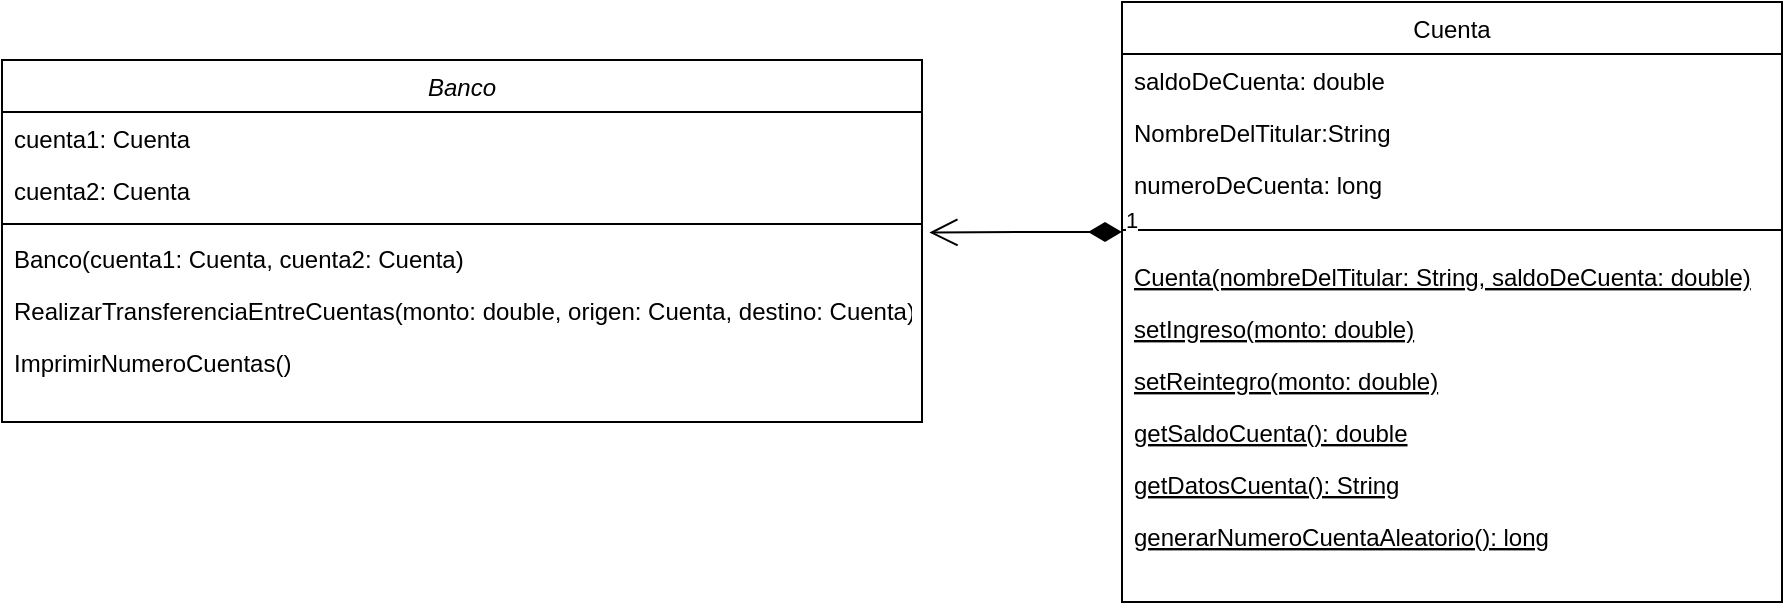 <mxfile version="21.6.8" type="device">
  <diagram name="Page-1" id="e7e014a7-5840-1c2e-5031-d8a46d1fe8dd">
    <mxGraphModel dx="948" dy="573" grid="1" gridSize="10" guides="1" tooltips="1" connect="1" arrows="1" fold="1" page="1" pageScale="1" pageWidth="1169" pageHeight="826" background="none" math="0" shadow="0">
      <root>
        <mxCell id="0" />
        <mxCell id="1" parent="0" />
        <mxCell id="iCFHO81t_AZqsdNSspwk-49" value="Banco" style="swimlane;fontStyle=2;align=center;verticalAlign=top;childLayout=stackLayout;horizontal=1;startSize=26;horizontalStack=0;resizeParent=1;resizeLast=0;collapsible=1;marginBottom=0;rounded=0;shadow=0;strokeWidth=1;" vertex="1" parent="1">
          <mxGeometry x="20" y="349" width="460" height="181" as="geometry">
            <mxRectangle x="230" y="140" width="160" height="26" as="alternateBounds" />
          </mxGeometry>
        </mxCell>
        <mxCell id="iCFHO81t_AZqsdNSspwk-50" value="cuenta1: Cuenta" style="text;align=left;verticalAlign=top;spacingLeft=4;spacingRight=4;overflow=hidden;rotatable=0;points=[[0,0.5],[1,0.5]];portConstraint=eastwest;" vertex="1" parent="iCFHO81t_AZqsdNSspwk-49">
          <mxGeometry y="26" width="460" height="26" as="geometry" />
        </mxCell>
        <mxCell id="iCFHO81t_AZqsdNSspwk-51" value="cuenta2: Cuenta" style="text;align=left;verticalAlign=top;spacingLeft=4;spacingRight=4;overflow=hidden;rotatable=0;points=[[0,0.5],[1,0.5]];portConstraint=eastwest;rounded=0;shadow=0;html=0;" vertex="1" parent="iCFHO81t_AZqsdNSspwk-49">
          <mxGeometry y="52" width="460" height="26" as="geometry" />
        </mxCell>
        <mxCell id="iCFHO81t_AZqsdNSspwk-52" value="" style="line;html=1;strokeWidth=1;align=left;verticalAlign=middle;spacingTop=-1;spacingLeft=3;spacingRight=3;rotatable=0;labelPosition=right;points=[];portConstraint=eastwest;" vertex="1" parent="iCFHO81t_AZqsdNSspwk-49">
          <mxGeometry y="78" width="460" height="8" as="geometry" />
        </mxCell>
        <mxCell id="iCFHO81t_AZqsdNSspwk-53" value="Banco(cuenta1: Cuenta, cuenta2: Cuenta)" style="text;align=left;verticalAlign=top;spacingLeft=4;spacingRight=4;overflow=hidden;rotatable=0;points=[[0,0.5],[1,0.5]];portConstraint=eastwest;" vertex="1" parent="iCFHO81t_AZqsdNSspwk-49">
          <mxGeometry y="86" width="460" height="26" as="geometry" />
        </mxCell>
        <mxCell id="iCFHO81t_AZqsdNSspwk-76" value="RealizarTransferenciaEntreCuentas(monto: double, origen: Cuenta, destino: Cuenta)" style="text;align=left;verticalAlign=top;spacingLeft=4;spacingRight=4;overflow=hidden;rotatable=0;points=[[0,0.5],[1,0.5]];portConstraint=eastwest;" vertex="1" parent="iCFHO81t_AZqsdNSspwk-49">
          <mxGeometry y="112" width="460" height="26" as="geometry" />
        </mxCell>
        <mxCell id="iCFHO81t_AZqsdNSspwk-75" value="ImprimirNumeroCuentas()" style="text;align=left;verticalAlign=top;spacingLeft=4;spacingRight=4;overflow=hidden;rotatable=0;points=[[0,0.5],[1,0.5]];portConstraint=eastwest;" vertex="1" parent="iCFHO81t_AZqsdNSspwk-49">
          <mxGeometry y="138" width="460" height="26" as="geometry" />
        </mxCell>
        <mxCell id="iCFHO81t_AZqsdNSspwk-54" value="Cuenta" style="swimlane;fontStyle=0;align=center;verticalAlign=top;childLayout=stackLayout;horizontal=1;startSize=26;horizontalStack=0;resizeParent=1;resizeLast=0;collapsible=1;marginBottom=0;rounded=0;shadow=0;strokeWidth=1;" vertex="1" parent="1">
          <mxGeometry x="580" y="320" width="330" height="300" as="geometry">
            <mxRectangle x="130" y="380" width="160" height="26" as="alternateBounds" />
          </mxGeometry>
        </mxCell>
        <mxCell id="iCFHO81t_AZqsdNSspwk-55" value="saldoDeCuenta: double" style="text;align=left;verticalAlign=top;spacingLeft=4;spacingRight=4;overflow=hidden;rotatable=0;points=[[0,0.5],[1,0.5]];portConstraint=eastwest;" vertex="1" parent="iCFHO81t_AZqsdNSspwk-54">
          <mxGeometry y="26" width="330" height="26" as="geometry" />
        </mxCell>
        <mxCell id="iCFHO81t_AZqsdNSspwk-56" value="NombreDelTitular:String" style="text;align=left;verticalAlign=top;spacingLeft=4;spacingRight=4;overflow=hidden;rotatable=0;points=[[0,0.5],[1,0.5]];portConstraint=eastwest;rounded=0;shadow=0;html=0;" vertex="1" parent="iCFHO81t_AZqsdNSspwk-54">
          <mxGeometry y="52" width="330" height="26" as="geometry" />
        </mxCell>
        <mxCell id="iCFHO81t_AZqsdNSspwk-69" value="numeroDeCuenta: long" style="text;align=left;verticalAlign=top;spacingLeft=4;spacingRight=4;overflow=hidden;rotatable=0;points=[[0,0.5],[1,0.5]];portConstraint=eastwest;rounded=0;shadow=0;html=0;" vertex="1" parent="iCFHO81t_AZqsdNSspwk-54">
          <mxGeometry y="78" width="330" height="26" as="geometry" />
        </mxCell>
        <mxCell id="iCFHO81t_AZqsdNSspwk-57" value="" style="line;html=1;strokeWidth=1;align=left;verticalAlign=middle;spacingTop=-1;spacingLeft=3;spacingRight=3;rotatable=0;labelPosition=right;points=[];portConstraint=eastwest;" vertex="1" parent="iCFHO81t_AZqsdNSspwk-54">
          <mxGeometry y="104" width="330" height="20" as="geometry" />
        </mxCell>
        <mxCell id="iCFHO81t_AZqsdNSspwk-58" value="Cuenta(nombreDelTitular: String, saldoDeCuenta: double)" style="text;align=left;verticalAlign=top;spacingLeft=4;spacingRight=4;overflow=hidden;rotatable=0;points=[[0,0.5],[1,0.5]];portConstraint=eastwest;fontStyle=4" vertex="1" parent="iCFHO81t_AZqsdNSspwk-54">
          <mxGeometry y="124" width="330" height="26" as="geometry" />
        </mxCell>
        <mxCell id="iCFHO81t_AZqsdNSspwk-70" value="setIngreso(monto: double)&#xa;" style="text;align=left;verticalAlign=top;spacingLeft=4;spacingRight=4;overflow=hidden;rotatable=0;points=[[0,0.5],[1,0.5]];portConstraint=eastwest;fontStyle=4" vertex="1" parent="iCFHO81t_AZqsdNSspwk-54">
          <mxGeometry y="150" width="330" height="26" as="geometry" />
        </mxCell>
        <mxCell id="iCFHO81t_AZqsdNSspwk-71" value="setReintegro(monto: double)&#xa;" style="text;align=left;verticalAlign=top;spacingLeft=4;spacingRight=4;overflow=hidden;rotatable=0;points=[[0,0.5],[1,0.5]];portConstraint=eastwest;fontStyle=4" vertex="1" parent="iCFHO81t_AZqsdNSspwk-54">
          <mxGeometry y="176" width="330" height="26" as="geometry" />
        </mxCell>
        <mxCell id="iCFHO81t_AZqsdNSspwk-72" value="getSaldoCuenta(): double&#xa;" style="text;align=left;verticalAlign=top;spacingLeft=4;spacingRight=4;overflow=hidden;rotatable=0;points=[[0,0.5],[1,0.5]];portConstraint=eastwest;fontStyle=4" vertex="1" parent="iCFHO81t_AZqsdNSspwk-54">
          <mxGeometry y="202" width="330" height="26" as="geometry" />
        </mxCell>
        <mxCell id="iCFHO81t_AZqsdNSspwk-73" value="getDatosCuenta(): String&#xa;" style="text;align=left;verticalAlign=top;spacingLeft=4;spacingRight=4;overflow=hidden;rotatable=0;points=[[0,0.5],[1,0.5]];portConstraint=eastwest;fontStyle=4" vertex="1" parent="iCFHO81t_AZqsdNSspwk-54">
          <mxGeometry y="228" width="330" height="26" as="geometry" />
        </mxCell>
        <mxCell id="iCFHO81t_AZqsdNSspwk-74" value="generarNumeroCuentaAleatorio(): long" style="text;align=left;verticalAlign=top;spacingLeft=4;spacingRight=4;overflow=hidden;rotatable=0;points=[[0,0.5],[1,0.5]];portConstraint=eastwest;fontStyle=4" vertex="1" parent="iCFHO81t_AZqsdNSspwk-54">
          <mxGeometry y="254" width="330" height="26" as="geometry" />
        </mxCell>
        <mxCell id="iCFHO81t_AZqsdNSspwk-79" value="1" style="endArrow=open;html=1;endSize=12;startArrow=diamondThin;startSize=14;startFill=1;edgeStyle=orthogonalEdgeStyle;align=left;verticalAlign=bottom;rounded=0;entryX=1.008;entryY=0.011;entryDx=0;entryDy=0;entryPerimeter=0;" edge="1" parent="1" target="iCFHO81t_AZqsdNSspwk-53">
          <mxGeometry x="-1" y="3" relative="1" as="geometry">
            <mxPoint x="580" y="435" as="sourcePoint" />
            <mxPoint x="580" y="620" as="targetPoint" />
            <Array as="points">
              <mxPoint x="530" y="435" />
              <mxPoint x="530" y="435" />
            </Array>
          </mxGeometry>
        </mxCell>
      </root>
    </mxGraphModel>
  </diagram>
</mxfile>
